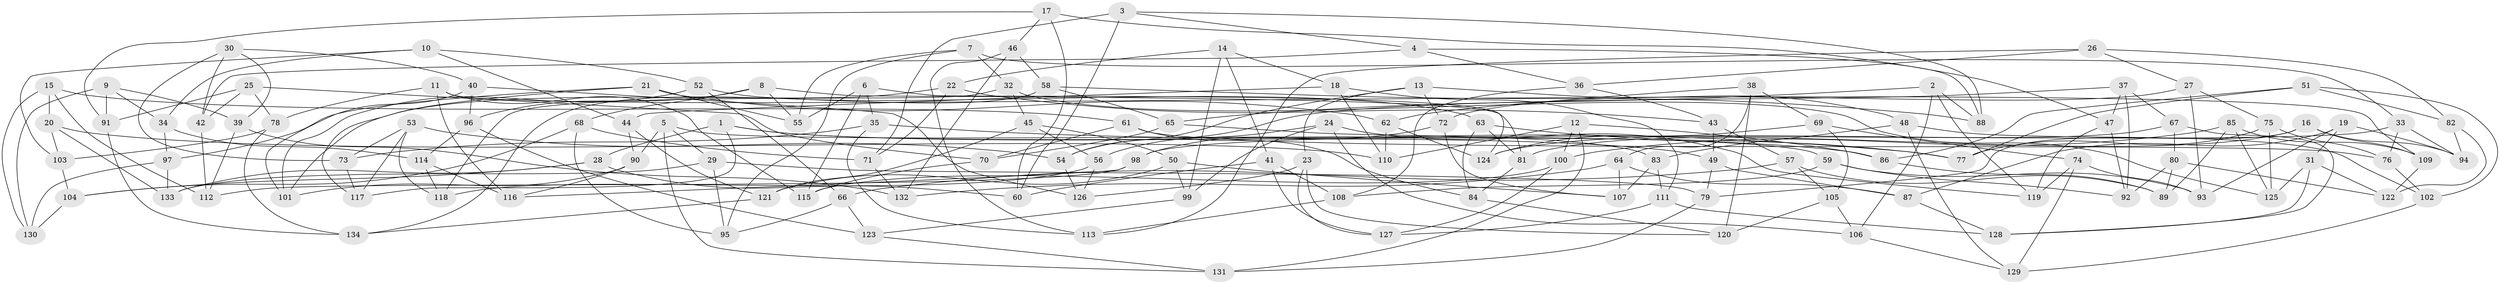 // Generated by graph-tools (version 1.1) at 2025/59/03/09/25 04:59:20]
// undirected, 134 vertices, 268 edges
graph export_dot {
graph [start="1"]
  node [color=gray90,style=filled];
  1;
  2;
  3;
  4;
  5;
  6;
  7;
  8;
  9;
  10;
  11;
  12;
  13;
  14;
  15;
  16;
  17;
  18;
  19;
  20;
  21;
  22;
  23;
  24;
  25;
  26;
  27;
  28;
  29;
  30;
  31;
  32;
  33;
  34;
  35;
  36;
  37;
  38;
  39;
  40;
  41;
  42;
  43;
  44;
  45;
  46;
  47;
  48;
  49;
  50;
  51;
  52;
  53;
  54;
  55;
  56;
  57;
  58;
  59;
  60;
  61;
  62;
  63;
  64;
  65;
  66;
  67;
  68;
  69;
  70;
  71;
  72;
  73;
  74;
  75;
  76;
  77;
  78;
  79;
  80;
  81;
  82;
  83;
  84;
  85;
  86;
  87;
  88;
  89;
  90;
  91;
  92;
  93;
  94;
  95;
  96;
  97;
  98;
  99;
  100;
  101;
  102;
  103;
  104;
  105;
  106;
  107;
  108;
  109;
  110;
  111;
  112;
  113;
  114;
  115;
  116;
  117;
  118;
  119;
  120;
  121;
  122;
  123;
  124;
  125;
  126;
  127;
  128;
  129;
  130;
  131;
  132;
  133;
  134;
  1 -- 117;
  1 -- 86;
  1 -- 49;
  1 -- 28;
  2 -- 106;
  2 -- 65;
  2 -- 119;
  2 -- 88;
  3 -- 88;
  3 -- 60;
  3 -- 4;
  3 -- 71;
  4 -- 36;
  4 -- 88;
  4 -- 42;
  5 -- 131;
  5 -- 59;
  5 -- 29;
  5 -- 90;
  6 -- 115;
  6 -- 124;
  6 -- 35;
  6 -- 55;
  7 -- 32;
  7 -- 55;
  7 -- 33;
  7 -- 95;
  8 -- 81;
  8 -- 55;
  8 -- 96;
  8 -- 68;
  9 -- 91;
  9 -- 34;
  9 -- 39;
  9 -- 130;
  10 -- 52;
  10 -- 44;
  10 -- 34;
  10 -- 103;
  11 -- 115;
  11 -- 109;
  11 -- 78;
  11 -- 116;
  12 -- 131;
  12 -- 110;
  12 -- 86;
  12 -- 100;
  13 -- 72;
  13 -- 54;
  13 -- 48;
  13 -- 23;
  14 -- 99;
  14 -- 18;
  14 -- 22;
  14 -- 41;
  15 -- 112;
  15 -- 61;
  15 -- 130;
  15 -- 20;
  16 -- 79;
  16 -- 81;
  16 -- 94;
  16 -- 109;
  17 -- 47;
  17 -- 60;
  17 -- 91;
  17 -- 46;
  18 -- 44;
  18 -- 110;
  18 -- 111;
  19 -- 93;
  19 -- 94;
  19 -- 87;
  19 -- 31;
  20 -- 133;
  20 -- 110;
  20 -- 103;
  21 -- 62;
  21 -- 97;
  21 -- 117;
  21 -- 55;
  22 -- 43;
  22 -- 101;
  22 -- 71;
  23 -- 127;
  23 -- 120;
  23 -- 126;
  24 -- 106;
  24 -- 119;
  24 -- 99;
  24 -- 56;
  25 -- 91;
  25 -- 78;
  25 -- 42;
  25 -- 70;
  26 -- 113;
  26 -- 36;
  26 -- 27;
  26 -- 82;
  27 -- 72;
  27 -- 75;
  27 -- 93;
  28 -- 60;
  28 -- 104;
  28 -- 133;
  29 -- 133;
  29 -- 95;
  29 -- 79;
  30 -- 73;
  30 -- 42;
  30 -- 40;
  30 -- 39;
  31 -- 128;
  31 -- 125;
  31 -- 122;
  32 -- 118;
  32 -- 125;
  32 -- 45;
  33 -- 98;
  33 -- 76;
  33 -- 94;
  34 -- 114;
  34 -- 97;
  35 -- 73;
  35 -- 113;
  35 -- 77;
  36 -- 43;
  36 -- 108;
  37 -- 47;
  37 -- 54;
  37 -- 67;
  37 -- 92;
  38 -- 62;
  38 -- 69;
  38 -- 120;
  38 -- 64;
  39 -- 112;
  39 -- 132;
  40 -- 101;
  40 -- 126;
  40 -- 96;
  41 -- 108;
  41 -- 60;
  41 -- 127;
  42 -- 112;
  43 -- 57;
  43 -- 49;
  44 -- 121;
  44 -- 90;
  45 -- 121;
  45 -- 56;
  45 -- 50;
  46 -- 132;
  46 -- 58;
  46 -- 113;
  47 -- 119;
  47 -- 92;
  48 -- 102;
  48 -- 83;
  48 -- 129;
  49 -- 79;
  49 -- 87;
  50 -- 99;
  50 -- 107;
  50 -- 121;
  51 -- 77;
  51 -- 82;
  51 -- 86;
  51 -- 102;
  52 -- 63;
  52 -- 101;
  52 -- 66;
  53 -- 54;
  53 -- 117;
  53 -- 118;
  53 -- 73;
  54 -- 126;
  56 -- 126;
  56 -- 118;
  57 -- 66;
  57 -- 105;
  57 -- 89;
  58 -- 65;
  58 -- 88;
  58 -- 134;
  59 -- 92;
  59 -- 93;
  59 -- 108;
  61 -- 70;
  61 -- 76;
  61 -- 84;
  62 -- 124;
  62 -- 110;
  63 -- 81;
  63 -- 84;
  63 -- 77;
  64 -- 107;
  64 -- 132;
  64 -- 87;
  65 -- 83;
  65 -- 70;
  66 -- 123;
  66 -- 95;
  67 -- 128;
  67 -- 124;
  67 -- 80;
  68 -- 104;
  68 -- 95;
  68 -- 71;
  69 -- 74;
  69 -- 124;
  69 -- 105;
  70 -- 115;
  71 -- 132;
  72 -- 98;
  72 -- 107;
  73 -- 117;
  74 -- 93;
  74 -- 129;
  74 -- 119;
  75 -- 77;
  75 -- 125;
  75 -- 76;
  76 -- 102;
  78 -- 103;
  78 -- 134;
  79 -- 131;
  80 -- 89;
  80 -- 92;
  80 -- 122;
  81 -- 84;
  82 -- 122;
  82 -- 94;
  83 -- 111;
  83 -- 107;
  84 -- 120;
  85 -- 89;
  85 -- 125;
  85 -- 100;
  85 -- 109;
  86 -- 89;
  87 -- 128;
  90 -- 116;
  90 -- 101;
  91 -- 134;
  96 -- 123;
  96 -- 114;
  97 -- 133;
  97 -- 130;
  98 -- 116;
  98 -- 112;
  99 -- 123;
  100 -- 115;
  100 -- 127;
  102 -- 129;
  103 -- 104;
  104 -- 130;
  105 -- 106;
  105 -- 120;
  106 -- 129;
  108 -- 113;
  109 -- 122;
  111 -- 128;
  111 -- 127;
  114 -- 116;
  114 -- 118;
  121 -- 134;
  123 -- 131;
}
